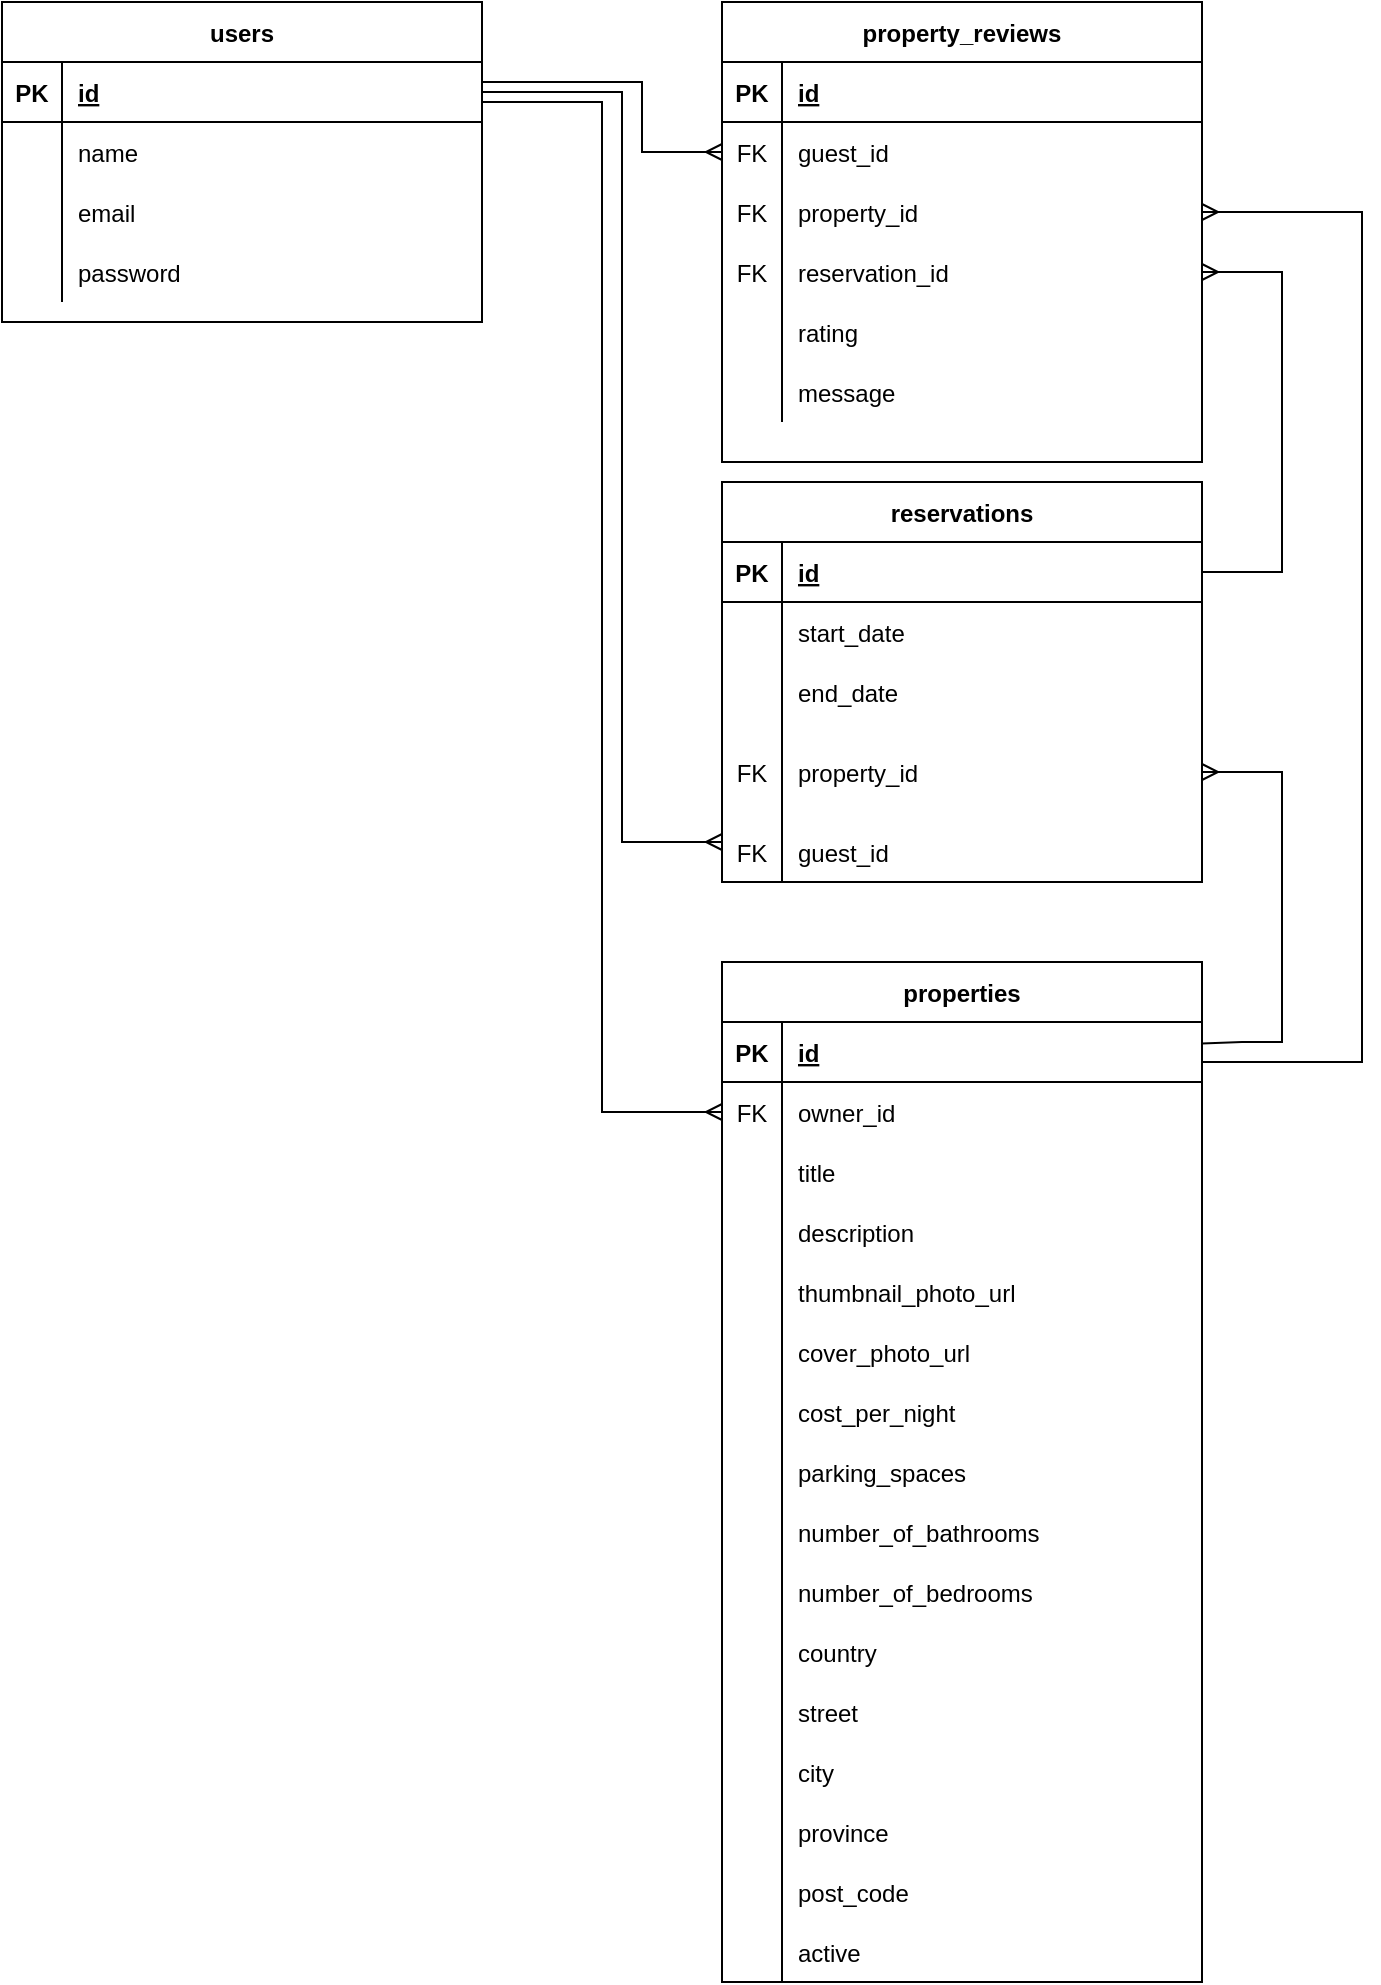 <mxfile version="16.2.2" type="device"><diagram id="R2lEEEUBdFMjLlhIrx00" name="Page-1"><mxGraphModel dx="666" dy="701" grid="1" gridSize="10" guides="1" tooltips="1" connect="1" arrows="1" fold="1" page="1" pageScale="1" pageWidth="850" pageHeight="1100" math="0" shadow="0" extFonts="Permanent Marker^https://fonts.googleapis.com/css?family=Permanent+Marker"><root><mxCell id="0"/><mxCell id="1" parent="0"/><mxCell id="C-vyLk0tnHw3VtMMgP7b-23" value="users" style="shape=table;startSize=30;container=1;collapsible=1;childLayout=tableLayout;fixedRows=1;rowLines=0;fontStyle=1;align=center;resizeLast=1;" parent="1" vertex="1"><mxGeometry x="80" y="40" width="240" height="160" as="geometry"/></mxCell><mxCell id="C-vyLk0tnHw3VtMMgP7b-24" value="" style="shape=partialRectangle;collapsible=0;dropTarget=0;pointerEvents=0;fillColor=none;points=[[0,0.5],[1,0.5]];portConstraint=eastwest;top=0;left=0;right=0;bottom=1;" parent="C-vyLk0tnHw3VtMMgP7b-23" vertex="1"><mxGeometry y="30" width="240" height="30" as="geometry"/></mxCell><mxCell id="C-vyLk0tnHw3VtMMgP7b-25" value="PK" style="shape=partialRectangle;overflow=hidden;connectable=0;fillColor=none;top=0;left=0;bottom=0;right=0;fontStyle=1;" parent="C-vyLk0tnHw3VtMMgP7b-24" vertex="1"><mxGeometry width="30" height="30" as="geometry"><mxRectangle width="30" height="30" as="alternateBounds"/></mxGeometry></mxCell><mxCell id="C-vyLk0tnHw3VtMMgP7b-26" value="id" style="shape=partialRectangle;overflow=hidden;connectable=0;fillColor=none;top=0;left=0;bottom=0;right=0;align=left;spacingLeft=6;fontStyle=5;" parent="C-vyLk0tnHw3VtMMgP7b-24" vertex="1"><mxGeometry x="30" width="210" height="30" as="geometry"><mxRectangle width="210" height="30" as="alternateBounds"/></mxGeometry></mxCell><mxCell id="C-vyLk0tnHw3VtMMgP7b-27" value="" style="shape=partialRectangle;collapsible=0;dropTarget=0;pointerEvents=0;fillColor=none;points=[[0,0.5],[1,0.5]];portConstraint=eastwest;top=0;left=0;right=0;bottom=0;" parent="C-vyLk0tnHw3VtMMgP7b-23" vertex="1"><mxGeometry y="60" width="240" height="30" as="geometry"/></mxCell><mxCell id="C-vyLk0tnHw3VtMMgP7b-28" value="" style="shape=partialRectangle;overflow=hidden;connectable=0;fillColor=none;top=0;left=0;bottom=0;right=0;" parent="C-vyLk0tnHw3VtMMgP7b-27" vertex="1"><mxGeometry width="30" height="30" as="geometry"><mxRectangle width="30" height="30" as="alternateBounds"/></mxGeometry></mxCell><mxCell id="C-vyLk0tnHw3VtMMgP7b-29" value="name" style="shape=partialRectangle;overflow=hidden;connectable=0;fillColor=none;top=0;left=0;bottom=0;right=0;align=left;spacingLeft=6;" parent="C-vyLk0tnHw3VtMMgP7b-27" vertex="1"><mxGeometry x="30" width="210" height="30" as="geometry"><mxRectangle width="210" height="30" as="alternateBounds"/></mxGeometry></mxCell><mxCell id="GCXoE9J_zPrUdsCp3kaU-1" value="" style="shape=partialRectangle;collapsible=0;dropTarget=0;pointerEvents=0;fillColor=none;points=[[0,0.5],[1,0.5]];portConstraint=eastwest;top=0;left=0;right=0;bottom=0;" parent="C-vyLk0tnHw3VtMMgP7b-23" vertex="1"><mxGeometry y="90" width="240" height="30" as="geometry"/></mxCell><mxCell id="GCXoE9J_zPrUdsCp3kaU-2" value="" style="shape=partialRectangle;overflow=hidden;connectable=0;fillColor=none;top=0;left=0;bottom=0;right=0;" parent="GCXoE9J_zPrUdsCp3kaU-1" vertex="1"><mxGeometry width="30" height="30" as="geometry"><mxRectangle width="30" height="30" as="alternateBounds"/></mxGeometry></mxCell><mxCell id="GCXoE9J_zPrUdsCp3kaU-3" value="email" style="shape=partialRectangle;overflow=hidden;connectable=0;fillColor=none;top=0;left=0;bottom=0;right=0;align=left;spacingLeft=6;" parent="GCXoE9J_zPrUdsCp3kaU-1" vertex="1"><mxGeometry x="30" width="210" height="30" as="geometry"><mxRectangle width="210" height="30" as="alternateBounds"/></mxGeometry></mxCell><mxCell id="GCXoE9J_zPrUdsCp3kaU-4" value="" style="shape=partialRectangle;collapsible=0;dropTarget=0;pointerEvents=0;fillColor=none;points=[[0,0.5],[1,0.5]];portConstraint=eastwest;top=0;left=0;right=0;bottom=0;" parent="C-vyLk0tnHw3VtMMgP7b-23" vertex="1"><mxGeometry y="120" width="240" height="30" as="geometry"/></mxCell><mxCell id="GCXoE9J_zPrUdsCp3kaU-5" value="" style="shape=partialRectangle;overflow=hidden;connectable=0;fillColor=none;top=0;left=0;bottom=0;right=0;" parent="GCXoE9J_zPrUdsCp3kaU-4" vertex="1"><mxGeometry width="30" height="30" as="geometry"><mxRectangle width="30" height="30" as="alternateBounds"/></mxGeometry></mxCell><mxCell id="GCXoE9J_zPrUdsCp3kaU-6" value="password" style="shape=partialRectangle;overflow=hidden;connectable=0;fillColor=none;top=0;left=0;bottom=0;right=0;align=left;spacingLeft=6;" parent="GCXoE9J_zPrUdsCp3kaU-4" vertex="1"><mxGeometry x="30" width="210" height="30" as="geometry"><mxRectangle width="210" height="30" as="alternateBounds"/></mxGeometry></mxCell><mxCell id="GCXoE9J_zPrUdsCp3kaU-80" value="property_reviews" style="shape=table;startSize=30;container=1;collapsible=1;childLayout=tableLayout;fixedRows=1;rowLines=0;fontStyle=1;align=center;resizeLast=1;" parent="1" vertex="1"><mxGeometry x="440" y="40" width="240" height="230" as="geometry"/></mxCell><mxCell id="GCXoE9J_zPrUdsCp3kaU-81" value="" style="shape=partialRectangle;collapsible=0;dropTarget=0;pointerEvents=0;fillColor=none;points=[[0,0.5],[1,0.5]];portConstraint=eastwest;top=0;left=0;right=0;bottom=1;" parent="GCXoE9J_zPrUdsCp3kaU-80" vertex="1"><mxGeometry y="30" width="240" height="30" as="geometry"/></mxCell><mxCell id="GCXoE9J_zPrUdsCp3kaU-82" value="PK" style="shape=partialRectangle;overflow=hidden;connectable=0;fillColor=none;top=0;left=0;bottom=0;right=0;fontStyle=1;" parent="GCXoE9J_zPrUdsCp3kaU-81" vertex="1"><mxGeometry width="30" height="30" as="geometry"><mxRectangle width="30" height="30" as="alternateBounds"/></mxGeometry></mxCell><mxCell id="GCXoE9J_zPrUdsCp3kaU-83" value="id" style="shape=partialRectangle;overflow=hidden;connectable=0;fillColor=none;top=0;left=0;bottom=0;right=0;align=left;spacingLeft=6;fontStyle=5;" parent="GCXoE9J_zPrUdsCp3kaU-81" vertex="1"><mxGeometry x="30" width="210" height="30" as="geometry"><mxRectangle width="210" height="30" as="alternateBounds"/></mxGeometry></mxCell><mxCell id="GCXoE9J_zPrUdsCp3kaU-87" value="" style="shape=partialRectangle;collapsible=0;dropTarget=0;pointerEvents=0;fillColor=none;points=[[0,0.5],[1,0.5]];portConstraint=eastwest;top=0;left=0;right=0;bottom=0;" parent="GCXoE9J_zPrUdsCp3kaU-80" vertex="1"><mxGeometry y="60" width="240" height="30" as="geometry"/></mxCell><mxCell id="GCXoE9J_zPrUdsCp3kaU-88" value="FK" style="shape=partialRectangle;overflow=hidden;connectable=0;fillColor=none;top=0;left=0;bottom=0;right=0;" parent="GCXoE9J_zPrUdsCp3kaU-87" vertex="1"><mxGeometry width="30" height="30" as="geometry"><mxRectangle width="30" height="30" as="alternateBounds"/></mxGeometry></mxCell><mxCell id="GCXoE9J_zPrUdsCp3kaU-89" value="guest_id" style="shape=partialRectangle;overflow=hidden;connectable=0;fillColor=none;top=0;left=0;bottom=0;right=0;align=left;spacingLeft=6;" parent="GCXoE9J_zPrUdsCp3kaU-87" vertex="1"><mxGeometry x="30" width="210" height="30" as="geometry"><mxRectangle width="210" height="30" as="alternateBounds"/></mxGeometry></mxCell><mxCell id="GCXoE9J_zPrUdsCp3kaU-101" value="" style="shape=partialRectangle;collapsible=0;dropTarget=0;pointerEvents=0;fillColor=none;points=[[0,0.5],[1,0.5]];portConstraint=eastwest;top=0;left=0;right=0;bottom=0;" parent="GCXoE9J_zPrUdsCp3kaU-80" vertex="1"><mxGeometry y="90" width="240" height="30" as="geometry"/></mxCell><mxCell id="GCXoE9J_zPrUdsCp3kaU-102" value="FK" style="shape=partialRectangle;overflow=hidden;connectable=0;fillColor=none;top=0;left=0;bottom=0;right=0;" parent="GCXoE9J_zPrUdsCp3kaU-101" vertex="1"><mxGeometry width="30" height="30" as="geometry"><mxRectangle width="30" height="30" as="alternateBounds"/></mxGeometry></mxCell><mxCell id="GCXoE9J_zPrUdsCp3kaU-103" value="property_id" style="shape=partialRectangle;overflow=hidden;connectable=0;fillColor=none;top=0;left=0;bottom=0;right=0;align=left;spacingLeft=6;" parent="GCXoE9J_zPrUdsCp3kaU-101" vertex="1"><mxGeometry x="30" width="210" height="30" as="geometry"><mxRectangle width="210" height="30" as="alternateBounds"/></mxGeometry></mxCell><mxCell id="GCXoE9J_zPrUdsCp3kaU-90" value="" style="shape=partialRectangle;collapsible=0;dropTarget=0;pointerEvents=0;fillColor=none;points=[[0,0.5],[1,0.5]];portConstraint=eastwest;top=0;left=0;right=0;bottom=0;" parent="GCXoE9J_zPrUdsCp3kaU-80" vertex="1"><mxGeometry y="120" width="240" height="30" as="geometry"/></mxCell><mxCell id="GCXoE9J_zPrUdsCp3kaU-91" value="FK" style="shape=partialRectangle;overflow=hidden;connectable=0;fillColor=none;top=0;left=0;bottom=0;right=0;" parent="GCXoE9J_zPrUdsCp3kaU-90" vertex="1"><mxGeometry width="30" height="30" as="geometry"><mxRectangle width="30" height="30" as="alternateBounds"/></mxGeometry></mxCell><mxCell id="GCXoE9J_zPrUdsCp3kaU-92" value="reservation_id" style="shape=partialRectangle;overflow=hidden;connectable=0;fillColor=none;top=0;left=0;bottom=0;right=0;align=left;spacingLeft=6;" parent="GCXoE9J_zPrUdsCp3kaU-90" vertex="1"><mxGeometry x="30" width="210" height="30" as="geometry"><mxRectangle width="210" height="30" as="alternateBounds"/></mxGeometry></mxCell><mxCell id="GCXoE9J_zPrUdsCp3kaU-96" value="" style="shape=partialRectangle;collapsible=0;dropTarget=0;pointerEvents=0;fillColor=none;points=[[0,0.5],[1,0.5]];portConstraint=eastwest;top=0;left=0;right=0;bottom=0;" parent="GCXoE9J_zPrUdsCp3kaU-80" vertex="1"><mxGeometry y="150" width="240" height="30" as="geometry"/></mxCell><mxCell id="GCXoE9J_zPrUdsCp3kaU-97" value="" style="shape=partialRectangle;overflow=hidden;connectable=0;fillColor=none;top=0;left=0;bottom=0;right=0;" parent="GCXoE9J_zPrUdsCp3kaU-96" vertex="1"><mxGeometry width="30" height="30" as="geometry"><mxRectangle width="30" height="30" as="alternateBounds"/></mxGeometry></mxCell><mxCell id="GCXoE9J_zPrUdsCp3kaU-98" value="rating" style="shape=partialRectangle;overflow=hidden;connectable=0;fillColor=none;top=0;left=0;bottom=0;right=0;align=left;spacingLeft=6;" parent="GCXoE9J_zPrUdsCp3kaU-96" vertex="1"><mxGeometry x="30" width="210" height="30" as="geometry"><mxRectangle width="210" height="30" as="alternateBounds"/></mxGeometry></mxCell><mxCell id="GCXoE9J_zPrUdsCp3kaU-93" value="" style="shape=partialRectangle;collapsible=0;dropTarget=0;pointerEvents=0;fillColor=none;points=[[0,0.5],[1,0.5]];portConstraint=eastwest;top=0;left=0;right=0;bottom=0;" parent="GCXoE9J_zPrUdsCp3kaU-80" vertex="1"><mxGeometry y="180" width="240" height="30" as="geometry"/></mxCell><mxCell id="GCXoE9J_zPrUdsCp3kaU-94" value="" style="shape=partialRectangle;overflow=hidden;connectable=0;fillColor=none;top=0;left=0;bottom=0;right=0;" parent="GCXoE9J_zPrUdsCp3kaU-93" vertex="1"><mxGeometry width="30" height="30" as="geometry"><mxRectangle width="30" height="30" as="alternateBounds"/></mxGeometry></mxCell><mxCell id="GCXoE9J_zPrUdsCp3kaU-95" value="message" style="shape=partialRectangle;overflow=hidden;connectable=0;fillColor=none;top=0;left=0;bottom=0;right=0;align=left;spacingLeft=6;" parent="GCXoE9J_zPrUdsCp3kaU-93" vertex="1"><mxGeometry x="30" width="210" height="30" as="geometry"><mxRectangle width="210" height="30" as="alternateBounds"/></mxGeometry></mxCell><mxCell id="GCXoE9J_zPrUdsCp3kaU-32" value="reservations" style="shape=table;startSize=30;container=1;collapsible=1;childLayout=tableLayout;fixedRows=1;rowLines=0;fontStyle=1;align=center;resizeLast=1;" parent="1" vertex="1"><mxGeometry x="440" y="280" width="240" height="200" as="geometry"/></mxCell><mxCell id="GCXoE9J_zPrUdsCp3kaU-33" value="" style="shape=partialRectangle;collapsible=0;dropTarget=0;pointerEvents=0;fillColor=none;points=[[0,0.5],[1,0.5]];portConstraint=eastwest;top=0;left=0;right=0;bottom=1;" parent="GCXoE9J_zPrUdsCp3kaU-32" vertex="1"><mxGeometry y="30" width="240" height="30" as="geometry"/></mxCell><mxCell id="GCXoE9J_zPrUdsCp3kaU-34" value="PK" style="shape=partialRectangle;overflow=hidden;connectable=0;fillColor=none;top=0;left=0;bottom=0;right=0;fontStyle=1;" parent="GCXoE9J_zPrUdsCp3kaU-33" vertex="1"><mxGeometry width="30" height="30" as="geometry"><mxRectangle width="30" height="30" as="alternateBounds"/></mxGeometry></mxCell><mxCell id="GCXoE9J_zPrUdsCp3kaU-35" value="id" style="shape=partialRectangle;overflow=hidden;connectable=0;fillColor=none;top=0;left=0;bottom=0;right=0;align=left;spacingLeft=6;fontStyle=5;" parent="GCXoE9J_zPrUdsCp3kaU-33" vertex="1"><mxGeometry x="30" width="210" height="30" as="geometry"><mxRectangle width="210" height="30" as="alternateBounds"/></mxGeometry></mxCell><mxCell id="GCXoE9J_zPrUdsCp3kaU-36" value="" style="shape=partialRectangle;collapsible=0;dropTarget=0;pointerEvents=0;fillColor=none;points=[[0,0.5],[1,0.5]];portConstraint=eastwest;top=0;left=0;right=0;bottom=0;" parent="GCXoE9J_zPrUdsCp3kaU-32" vertex="1"><mxGeometry y="60" width="240" height="30" as="geometry"/></mxCell><mxCell id="GCXoE9J_zPrUdsCp3kaU-37" value="" style="shape=partialRectangle;overflow=hidden;connectable=0;fillColor=none;top=0;left=0;bottom=0;right=0;" parent="GCXoE9J_zPrUdsCp3kaU-36" vertex="1"><mxGeometry width="30" height="30" as="geometry"><mxRectangle width="30" height="30" as="alternateBounds"/></mxGeometry></mxCell><mxCell id="GCXoE9J_zPrUdsCp3kaU-38" value="start_date" style="shape=partialRectangle;overflow=hidden;connectable=0;fillColor=none;top=0;left=0;bottom=0;right=0;align=left;spacingLeft=6;" parent="GCXoE9J_zPrUdsCp3kaU-36" vertex="1"><mxGeometry x="30" width="210" height="30" as="geometry"><mxRectangle width="210" height="30" as="alternateBounds"/></mxGeometry></mxCell><mxCell id="GCXoE9J_zPrUdsCp3kaU-39" value="" style="shape=partialRectangle;collapsible=0;dropTarget=0;pointerEvents=0;fillColor=none;points=[[0,0.5],[1,0.5]];portConstraint=eastwest;top=0;left=0;right=0;bottom=0;" parent="GCXoE9J_zPrUdsCp3kaU-32" vertex="1"><mxGeometry y="90" width="240" height="30" as="geometry"/></mxCell><mxCell id="GCXoE9J_zPrUdsCp3kaU-40" value="" style="shape=partialRectangle;overflow=hidden;connectable=0;fillColor=none;top=0;left=0;bottom=0;right=0;" parent="GCXoE9J_zPrUdsCp3kaU-39" vertex="1"><mxGeometry width="30" height="30" as="geometry"><mxRectangle width="30" height="30" as="alternateBounds"/></mxGeometry></mxCell><mxCell id="GCXoE9J_zPrUdsCp3kaU-41" value="end_date" style="shape=partialRectangle;overflow=hidden;connectable=0;fillColor=none;top=0;left=0;bottom=0;right=0;align=left;spacingLeft=6;" parent="GCXoE9J_zPrUdsCp3kaU-39" vertex="1"><mxGeometry x="30" width="210" height="30" as="geometry"><mxRectangle width="210" height="30" as="alternateBounds"/></mxGeometry></mxCell><mxCell id="GCXoE9J_zPrUdsCp3kaU-74" value="" style="shape=partialRectangle;collapsible=0;dropTarget=0;pointerEvents=0;fillColor=none;points=[[0,0.5],[1,0.5]];portConstraint=eastwest;top=0;left=0;right=0;bottom=0;" parent="GCXoE9J_zPrUdsCp3kaU-32" vertex="1"><mxGeometry y="120" width="240" height="50" as="geometry"/></mxCell><mxCell id="GCXoE9J_zPrUdsCp3kaU-75" value="FK" style="shape=partialRectangle;overflow=hidden;connectable=0;fillColor=none;top=0;left=0;bottom=0;right=0;" parent="GCXoE9J_zPrUdsCp3kaU-74" vertex="1"><mxGeometry width="30" height="50" as="geometry"><mxRectangle width="30" height="50" as="alternateBounds"/></mxGeometry></mxCell><mxCell id="GCXoE9J_zPrUdsCp3kaU-76" value="property_id" style="shape=partialRectangle;overflow=hidden;connectable=0;fillColor=none;top=0;left=0;bottom=0;right=0;align=left;spacingLeft=6;" parent="GCXoE9J_zPrUdsCp3kaU-74" vertex="1"><mxGeometry x="30" width="210" height="50" as="geometry"><mxRectangle width="210" height="50" as="alternateBounds"/></mxGeometry></mxCell><mxCell id="GCXoE9J_zPrUdsCp3kaU-42" value="" style="shape=partialRectangle;collapsible=0;dropTarget=0;pointerEvents=0;fillColor=none;points=[[0,0.5],[1,0.5]];portConstraint=eastwest;top=0;left=0;right=0;bottom=0;" parent="GCXoE9J_zPrUdsCp3kaU-32" vertex="1"><mxGeometry y="170" width="240" height="30" as="geometry"/></mxCell><mxCell id="GCXoE9J_zPrUdsCp3kaU-43" value="FK" style="shape=partialRectangle;overflow=hidden;connectable=0;fillColor=none;top=0;left=0;bottom=0;right=0;" parent="GCXoE9J_zPrUdsCp3kaU-42" vertex="1"><mxGeometry width="30" height="30" as="geometry"><mxRectangle width="30" height="30" as="alternateBounds"/></mxGeometry></mxCell><mxCell id="GCXoE9J_zPrUdsCp3kaU-44" value="guest_id" style="shape=partialRectangle;overflow=hidden;connectable=0;fillColor=none;top=0;left=0;bottom=0;right=0;align=left;spacingLeft=6;" parent="GCXoE9J_zPrUdsCp3kaU-42" vertex="1"><mxGeometry x="30" width="210" height="30" as="geometry"><mxRectangle width="210" height="30" as="alternateBounds"/></mxGeometry></mxCell><mxCell id="GCXoE9J_zPrUdsCp3kaU-10" value="properties" style="shape=table;startSize=30;container=1;collapsible=1;childLayout=tableLayout;fixedRows=1;rowLines=0;fontStyle=1;align=center;resizeLast=1;" parent="1" vertex="1"><mxGeometry x="440" y="520" width="240" height="510" as="geometry"/></mxCell><mxCell id="GCXoE9J_zPrUdsCp3kaU-11" value="" style="shape=partialRectangle;collapsible=0;dropTarget=0;pointerEvents=0;fillColor=none;points=[[0,0.5],[1,0.5]];portConstraint=eastwest;top=0;left=0;right=0;bottom=1;" parent="GCXoE9J_zPrUdsCp3kaU-10" vertex="1"><mxGeometry y="30" width="240" height="30" as="geometry"/></mxCell><mxCell id="GCXoE9J_zPrUdsCp3kaU-12" value="PK" style="shape=partialRectangle;overflow=hidden;connectable=0;fillColor=none;top=0;left=0;bottom=0;right=0;fontStyle=1;" parent="GCXoE9J_zPrUdsCp3kaU-11" vertex="1"><mxGeometry width="30" height="30" as="geometry"><mxRectangle width="30" height="30" as="alternateBounds"/></mxGeometry></mxCell><mxCell id="GCXoE9J_zPrUdsCp3kaU-13" value="id" style="shape=partialRectangle;overflow=hidden;connectable=0;fillColor=none;top=0;left=0;bottom=0;right=0;align=left;spacingLeft=6;fontStyle=5;" parent="GCXoE9J_zPrUdsCp3kaU-11" vertex="1"><mxGeometry x="30" width="210" height="30" as="geometry"><mxRectangle width="210" height="30" as="alternateBounds"/></mxGeometry></mxCell><mxCell id="GCXoE9J_zPrUdsCp3kaU-63" value="" style="shape=partialRectangle;collapsible=0;dropTarget=0;pointerEvents=0;fillColor=none;points=[[0,0.5],[1,0.5]];portConstraint=eastwest;top=0;left=0;right=0;bottom=0;" parent="GCXoE9J_zPrUdsCp3kaU-10" vertex="1"><mxGeometry y="60" width="240" height="30" as="geometry"/></mxCell><mxCell id="GCXoE9J_zPrUdsCp3kaU-64" value="FK" style="shape=partialRectangle;overflow=hidden;connectable=0;fillColor=none;top=0;left=0;bottom=0;right=0;" parent="GCXoE9J_zPrUdsCp3kaU-63" vertex="1"><mxGeometry width="30" height="30" as="geometry"><mxRectangle width="30" height="30" as="alternateBounds"/></mxGeometry></mxCell><mxCell id="GCXoE9J_zPrUdsCp3kaU-65" value="owner_id" style="shape=partialRectangle;overflow=hidden;connectable=0;fillColor=none;top=0;left=0;bottom=0;right=0;align=left;spacingLeft=6;" parent="GCXoE9J_zPrUdsCp3kaU-63" vertex="1"><mxGeometry x="30" width="210" height="30" as="geometry"><mxRectangle width="210" height="30" as="alternateBounds"/></mxGeometry></mxCell><mxCell id="GCXoE9J_zPrUdsCp3kaU-14" value="" style="shape=partialRectangle;collapsible=0;dropTarget=0;pointerEvents=0;fillColor=none;points=[[0,0.5],[1,0.5]];portConstraint=eastwest;top=0;left=0;right=0;bottom=0;" parent="GCXoE9J_zPrUdsCp3kaU-10" vertex="1"><mxGeometry y="90" width="240" height="30" as="geometry"/></mxCell><mxCell id="GCXoE9J_zPrUdsCp3kaU-15" value="" style="shape=partialRectangle;overflow=hidden;connectable=0;fillColor=none;top=0;left=0;bottom=0;right=0;" parent="GCXoE9J_zPrUdsCp3kaU-14" vertex="1"><mxGeometry width="30" height="30" as="geometry"><mxRectangle width="30" height="30" as="alternateBounds"/></mxGeometry></mxCell><mxCell id="GCXoE9J_zPrUdsCp3kaU-16" value="title" style="shape=partialRectangle;overflow=hidden;connectable=0;fillColor=none;top=0;left=0;bottom=0;right=0;align=left;spacingLeft=6;" parent="GCXoE9J_zPrUdsCp3kaU-14" vertex="1"><mxGeometry x="30" width="210" height="30" as="geometry"><mxRectangle width="210" height="30" as="alternateBounds"/></mxGeometry></mxCell><mxCell id="GCXoE9J_zPrUdsCp3kaU-17" value="" style="shape=partialRectangle;collapsible=0;dropTarget=0;pointerEvents=0;fillColor=none;points=[[0,0.5],[1,0.5]];portConstraint=eastwest;top=0;left=0;right=0;bottom=0;" parent="GCXoE9J_zPrUdsCp3kaU-10" vertex="1"><mxGeometry y="120" width="240" height="30" as="geometry"/></mxCell><mxCell id="GCXoE9J_zPrUdsCp3kaU-18" value="" style="shape=partialRectangle;overflow=hidden;connectable=0;fillColor=none;top=0;left=0;bottom=0;right=0;" parent="GCXoE9J_zPrUdsCp3kaU-17" vertex="1"><mxGeometry width="30" height="30" as="geometry"><mxRectangle width="30" height="30" as="alternateBounds"/></mxGeometry></mxCell><mxCell id="GCXoE9J_zPrUdsCp3kaU-19" value="description" style="shape=partialRectangle;overflow=hidden;connectable=0;fillColor=none;top=0;left=0;bottom=0;right=0;align=left;spacingLeft=6;" parent="GCXoE9J_zPrUdsCp3kaU-17" vertex="1"><mxGeometry x="30" width="210" height="30" as="geometry"><mxRectangle width="210" height="30" as="alternateBounds"/></mxGeometry></mxCell><mxCell id="GCXoE9J_zPrUdsCp3kaU-26" value="" style="shape=partialRectangle;collapsible=0;dropTarget=0;pointerEvents=0;fillColor=none;points=[[0,0.5],[1,0.5]];portConstraint=eastwest;top=0;left=0;right=0;bottom=0;" parent="GCXoE9J_zPrUdsCp3kaU-10" vertex="1"><mxGeometry y="150" width="240" height="30" as="geometry"/></mxCell><mxCell id="GCXoE9J_zPrUdsCp3kaU-27" value="" style="shape=partialRectangle;overflow=hidden;connectable=0;fillColor=none;top=0;left=0;bottom=0;right=0;" parent="GCXoE9J_zPrUdsCp3kaU-26" vertex="1"><mxGeometry width="30" height="30" as="geometry"><mxRectangle width="30" height="30" as="alternateBounds"/></mxGeometry></mxCell><mxCell id="GCXoE9J_zPrUdsCp3kaU-28" value="thumbnail_photo_url" style="shape=partialRectangle;overflow=hidden;connectable=0;fillColor=none;top=0;left=0;bottom=0;right=0;align=left;spacingLeft=6;" parent="GCXoE9J_zPrUdsCp3kaU-26" vertex="1"><mxGeometry x="30" width="210" height="30" as="geometry"><mxRectangle width="210" height="30" as="alternateBounds"/></mxGeometry></mxCell><mxCell id="GCXoE9J_zPrUdsCp3kaU-29" value="" style="shape=partialRectangle;collapsible=0;dropTarget=0;pointerEvents=0;fillColor=none;points=[[0,0.5],[1,0.5]];portConstraint=eastwest;top=0;left=0;right=0;bottom=0;" parent="GCXoE9J_zPrUdsCp3kaU-10" vertex="1"><mxGeometry y="180" width="240" height="30" as="geometry"/></mxCell><mxCell id="GCXoE9J_zPrUdsCp3kaU-30" value="" style="shape=partialRectangle;overflow=hidden;connectable=0;fillColor=none;top=0;left=0;bottom=0;right=0;" parent="GCXoE9J_zPrUdsCp3kaU-29" vertex="1"><mxGeometry width="30" height="30" as="geometry"><mxRectangle width="30" height="30" as="alternateBounds"/></mxGeometry></mxCell><mxCell id="GCXoE9J_zPrUdsCp3kaU-31" value="cover_photo_url" style="shape=partialRectangle;overflow=hidden;connectable=0;fillColor=none;top=0;left=0;bottom=0;right=0;align=left;spacingLeft=6;" parent="GCXoE9J_zPrUdsCp3kaU-29" vertex="1"><mxGeometry x="30" width="210" height="30" as="geometry"><mxRectangle width="210" height="30" as="alternateBounds"/></mxGeometry></mxCell><mxCell id="GCXoE9J_zPrUdsCp3kaU-20" value="" style="shape=partialRectangle;collapsible=0;dropTarget=0;pointerEvents=0;fillColor=none;points=[[0,0.5],[1,0.5]];portConstraint=eastwest;top=0;left=0;right=0;bottom=0;" parent="GCXoE9J_zPrUdsCp3kaU-10" vertex="1"><mxGeometry y="210" width="240" height="30" as="geometry"/></mxCell><mxCell id="GCXoE9J_zPrUdsCp3kaU-21" value="" style="shape=partialRectangle;overflow=hidden;connectable=0;fillColor=none;top=0;left=0;bottom=0;right=0;" parent="GCXoE9J_zPrUdsCp3kaU-20" vertex="1"><mxGeometry width="30" height="30" as="geometry"><mxRectangle width="30" height="30" as="alternateBounds"/></mxGeometry></mxCell><mxCell id="GCXoE9J_zPrUdsCp3kaU-22" value="cost_per_night" style="shape=partialRectangle;overflow=hidden;connectable=0;fillColor=none;top=0;left=0;bottom=0;right=0;align=left;spacingLeft=6;" parent="GCXoE9J_zPrUdsCp3kaU-20" vertex="1"><mxGeometry x="30" width="210" height="30" as="geometry"><mxRectangle width="210" height="30" as="alternateBounds"/></mxGeometry></mxCell><mxCell id="GCXoE9J_zPrUdsCp3kaU-23" value="" style="shape=partialRectangle;collapsible=0;dropTarget=0;pointerEvents=0;fillColor=none;points=[[0,0.5],[1,0.5]];portConstraint=eastwest;top=0;left=0;right=0;bottom=0;" parent="GCXoE9J_zPrUdsCp3kaU-10" vertex="1"><mxGeometry y="240" width="240" height="30" as="geometry"/></mxCell><mxCell id="GCXoE9J_zPrUdsCp3kaU-24" value="" style="shape=partialRectangle;overflow=hidden;connectable=0;fillColor=none;top=0;left=0;bottom=0;right=0;" parent="GCXoE9J_zPrUdsCp3kaU-23" vertex="1"><mxGeometry width="30" height="30" as="geometry"><mxRectangle width="30" height="30" as="alternateBounds"/></mxGeometry></mxCell><mxCell id="GCXoE9J_zPrUdsCp3kaU-25" value="parking_spaces" style="shape=partialRectangle;overflow=hidden;connectable=0;fillColor=none;top=0;left=0;bottom=0;right=0;align=left;spacingLeft=6;" parent="GCXoE9J_zPrUdsCp3kaU-23" vertex="1"><mxGeometry x="30" width="210" height="30" as="geometry"><mxRectangle width="210" height="30" as="alternateBounds"/></mxGeometry></mxCell><mxCell id="GCXoE9J_zPrUdsCp3kaU-69" value="" style="shape=partialRectangle;collapsible=0;dropTarget=0;pointerEvents=0;fillColor=none;points=[[0,0.5],[1,0.5]];portConstraint=eastwest;top=0;left=0;right=0;bottom=0;" parent="GCXoE9J_zPrUdsCp3kaU-10" vertex="1"><mxGeometry y="270" width="240" height="30" as="geometry"/></mxCell><mxCell id="GCXoE9J_zPrUdsCp3kaU-70" value="" style="shape=partialRectangle;overflow=hidden;connectable=0;fillColor=none;top=0;left=0;bottom=0;right=0;" parent="GCXoE9J_zPrUdsCp3kaU-69" vertex="1"><mxGeometry width="30" height="30" as="geometry"><mxRectangle width="30" height="30" as="alternateBounds"/></mxGeometry></mxCell><mxCell id="GCXoE9J_zPrUdsCp3kaU-71" value="number_of_bathrooms" style="shape=partialRectangle;overflow=hidden;connectable=0;fillColor=none;top=0;left=0;bottom=0;right=0;align=left;spacingLeft=6;" parent="GCXoE9J_zPrUdsCp3kaU-69" vertex="1"><mxGeometry x="30" width="210" height="30" as="geometry"><mxRectangle width="210" height="30" as="alternateBounds"/></mxGeometry></mxCell><mxCell id="GCXoE9J_zPrUdsCp3kaU-66" value="" style="shape=partialRectangle;collapsible=0;dropTarget=0;pointerEvents=0;fillColor=none;points=[[0,0.5],[1,0.5]];portConstraint=eastwest;top=0;left=0;right=0;bottom=0;" parent="GCXoE9J_zPrUdsCp3kaU-10" vertex="1"><mxGeometry y="300" width="240" height="30" as="geometry"/></mxCell><mxCell id="GCXoE9J_zPrUdsCp3kaU-67" value="" style="shape=partialRectangle;overflow=hidden;connectable=0;fillColor=none;top=0;left=0;bottom=0;right=0;" parent="GCXoE9J_zPrUdsCp3kaU-66" vertex="1"><mxGeometry width="30" height="30" as="geometry"><mxRectangle width="30" height="30" as="alternateBounds"/></mxGeometry></mxCell><mxCell id="GCXoE9J_zPrUdsCp3kaU-68" value="number_of_bedrooms" style="shape=partialRectangle;overflow=hidden;connectable=0;fillColor=none;top=0;left=0;bottom=0;right=0;align=left;spacingLeft=6;" parent="GCXoE9J_zPrUdsCp3kaU-66" vertex="1"><mxGeometry x="30" width="210" height="30" as="geometry"><mxRectangle width="210" height="30" as="alternateBounds"/></mxGeometry></mxCell><mxCell id="GCXoE9J_zPrUdsCp3kaU-45" value="" style="shape=partialRectangle;collapsible=0;dropTarget=0;pointerEvents=0;fillColor=none;points=[[0,0.5],[1,0.5]];portConstraint=eastwest;top=0;left=0;right=0;bottom=0;" parent="GCXoE9J_zPrUdsCp3kaU-10" vertex="1"><mxGeometry y="330" width="240" height="30" as="geometry"/></mxCell><mxCell id="GCXoE9J_zPrUdsCp3kaU-46" value="" style="shape=partialRectangle;overflow=hidden;connectable=0;fillColor=none;top=0;left=0;bottom=0;right=0;" parent="GCXoE9J_zPrUdsCp3kaU-45" vertex="1"><mxGeometry width="30" height="30" as="geometry"><mxRectangle width="30" height="30" as="alternateBounds"/></mxGeometry></mxCell><mxCell id="GCXoE9J_zPrUdsCp3kaU-47" value="country" style="shape=partialRectangle;overflow=hidden;connectable=0;fillColor=none;top=0;left=0;bottom=0;right=0;align=left;spacingLeft=6;" parent="GCXoE9J_zPrUdsCp3kaU-45" vertex="1"><mxGeometry x="30" width="210" height="30" as="geometry"><mxRectangle width="210" height="30" as="alternateBounds"/></mxGeometry></mxCell><mxCell id="GCXoE9J_zPrUdsCp3kaU-48" value="" style="shape=partialRectangle;collapsible=0;dropTarget=0;pointerEvents=0;fillColor=none;points=[[0,0.5],[1,0.5]];portConstraint=eastwest;top=0;left=0;right=0;bottom=0;" parent="GCXoE9J_zPrUdsCp3kaU-10" vertex="1"><mxGeometry y="360" width="240" height="30" as="geometry"/></mxCell><mxCell id="GCXoE9J_zPrUdsCp3kaU-49" value="" style="shape=partialRectangle;overflow=hidden;connectable=0;fillColor=none;top=0;left=0;bottom=0;right=0;" parent="GCXoE9J_zPrUdsCp3kaU-48" vertex="1"><mxGeometry width="30" height="30" as="geometry"><mxRectangle width="30" height="30" as="alternateBounds"/></mxGeometry></mxCell><mxCell id="GCXoE9J_zPrUdsCp3kaU-50" value="street" style="shape=partialRectangle;overflow=hidden;connectable=0;fillColor=none;top=0;left=0;bottom=0;right=0;align=left;spacingLeft=6;" parent="GCXoE9J_zPrUdsCp3kaU-48" vertex="1"><mxGeometry x="30" width="210" height="30" as="geometry"><mxRectangle width="210" height="30" as="alternateBounds"/></mxGeometry></mxCell><mxCell id="GCXoE9J_zPrUdsCp3kaU-51" value="" style="shape=partialRectangle;collapsible=0;dropTarget=0;pointerEvents=0;fillColor=none;points=[[0,0.5],[1,0.5]];portConstraint=eastwest;top=0;left=0;right=0;bottom=0;" parent="GCXoE9J_zPrUdsCp3kaU-10" vertex="1"><mxGeometry y="390" width="240" height="30" as="geometry"/></mxCell><mxCell id="GCXoE9J_zPrUdsCp3kaU-52" value="" style="shape=partialRectangle;overflow=hidden;connectable=0;fillColor=none;top=0;left=0;bottom=0;right=0;" parent="GCXoE9J_zPrUdsCp3kaU-51" vertex="1"><mxGeometry width="30" height="30" as="geometry"><mxRectangle width="30" height="30" as="alternateBounds"/></mxGeometry></mxCell><mxCell id="GCXoE9J_zPrUdsCp3kaU-53" value="city" style="shape=partialRectangle;overflow=hidden;connectable=0;fillColor=none;top=0;left=0;bottom=0;right=0;align=left;spacingLeft=6;" parent="GCXoE9J_zPrUdsCp3kaU-51" vertex="1"><mxGeometry x="30" width="210" height="30" as="geometry"><mxRectangle width="210" height="30" as="alternateBounds"/></mxGeometry></mxCell><mxCell id="GCXoE9J_zPrUdsCp3kaU-54" value="" style="shape=partialRectangle;collapsible=0;dropTarget=0;pointerEvents=0;fillColor=none;points=[[0,0.5],[1,0.5]];portConstraint=eastwest;top=0;left=0;right=0;bottom=0;" parent="GCXoE9J_zPrUdsCp3kaU-10" vertex="1"><mxGeometry y="420" width="240" height="30" as="geometry"/></mxCell><mxCell id="GCXoE9J_zPrUdsCp3kaU-55" value="" style="shape=partialRectangle;overflow=hidden;connectable=0;fillColor=none;top=0;left=0;bottom=0;right=0;" parent="GCXoE9J_zPrUdsCp3kaU-54" vertex="1"><mxGeometry width="30" height="30" as="geometry"><mxRectangle width="30" height="30" as="alternateBounds"/></mxGeometry></mxCell><mxCell id="GCXoE9J_zPrUdsCp3kaU-56" value="province" style="shape=partialRectangle;overflow=hidden;connectable=0;fillColor=none;top=0;left=0;bottom=0;right=0;align=left;spacingLeft=6;" parent="GCXoE9J_zPrUdsCp3kaU-54" vertex="1"><mxGeometry x="30" width="210" height="30" as="geometry"><mxRectangle width="210" height="30" as="alternateBounds"/></mxGeometry></mxCell><mxCell id="GCXoE9J_zPrUdsCp3kaU-57" value="" style="shape=partialRectangle;collapsible=0;dropTarget=0;pointerEvents=0;fillColor=none;points=[[0,0.5],[1,0.5]];portConstraint=eastwest;top=0;left=0;right=0;bottom=0;" parent="GCXoE9J_zPrUdsCp3kaU-10" vertex="1"><mxGeometry y="450" width="240" height="30" as="geometry"/></mxCell><mxCell id="GCXoE9J_zPrUdsCp3kaU-58" value="" style="shape=partialRectangle;overflow=hidden;connectable=0;fillColor=none;top=0;left=0;bottom=0;right=0;" parent="GCXoE9J_zPrUdsCp3kaU-57" vertex="1"><mxGeometry width="30" height="30" as="geometry"><mxRectangle width="30" height="30" as="alternateBounds"/></mxGeometry></mxCell><mxCell id="GCXoE9J_zPrUdsCp3kaU-59" value="post_code" style="shape=partialRectangle;overflow=hidden;connectable=0;fillColor=none;top=0;left=0;bottom=0;right=0;align=left;spacingLeft=6;" parent="GCXoE9J_zPrUdsCp3kaU-57" vertex="1"><mxGeometry x="30" width="210" height="30" as="geometry"><mxRectangle width="210" height="30" as="alternateBounds"/></mxGeometry></mxCell><mxCell id="GCXoE9J_zPrUdsCp3kaU-60" value="" style="shape=partialRectangle;collapsible=0;dropTarget=0;pointerEvents=0;fillColor=none;points=[[0,0.5],[1,0.5]];portConstraint=eastwest;top=0;left=0;right=0;bottom=0;" parent="GCXoE9J_zPrUdsCp3kaU-10" vertex="1"><mxGeometry y="480" width="240" height="30" as="geometry"/></mxCell><mxCell id="GCXoE9J_zPrUdsCp3kaU-61" value="" style="shape=partialRectangle;overflow=hidden;connectable=0;fillColor=none;top=0;left=0;bottom=0;right=0;" parent="GCXoE9J_zPrUdsCp3kaU-60" vertex="1"><mxGeometry width="30" height="30" as="geometry"><mxRectangle width="30" height="30" as="alternateBounds"/></mxGeometry></mxCell><mxCell id="GCXoE9J_zPrUdsCp3kaU-62" value="active" style="shape=partialRectangle;overflow=hidden;connectable=0;fillColor=none;top=0;left=0;bottom=0;right=0;align=left;spacingLeft=6;" parent="GCXoE9J_zPrUdsCp3kaU-60" vertex="1"><mxGeometry x="30" width="210" height="30" as="geometry"><mxRectangle width="210" height="30" as="alternateBounds"/></mxGeometry></mxCell><mxCell id="GCXoE9J_zPrUdsCp3kaU-73" value="" style="edgeStyle=orthogonalEdgeStyle;fontSize=12;html=1;endArrow=ERmany;rounded=0;" parent="1" source="C-vyLk0tnHw3VtMMgP7b-24" target="GCXoE9J_zPrUdsCp3kaU-63" edge="1"><mxGeometry width="100" height="100" relative="1" as="geometry"><mxPoint x="370" y="70" as="sourcePoint"/><mxPoint x="270" y="380" as="targetPoint"/><Array as="points"><mxPoint x="380" y="90"/><mxPoint x="380" y="595"/></Array></mxGeometry></mxCell><mxCell id="GCXoE9J_zPrUdsCp3kaU-99" value="" style="edgeStyle=orthogonalEdgeStyle;fontSize=12;html=1;endArrow=ERmany;rounded=0;" parent="1" source="C-vyLk0tnHw3VtMMgP7b-24" target="GCXoE9J_zPrUdsCp3kaU-87" edge="1"><mxGeometry width="100" height="100" relative="1" as="geometry"><mxPoint x="330" y="95" as="sourcePoint"/><mxPoint x="450" y="365" as="targetPoint"/><Array as="points"><mxPoint x="400" y="80"/><mxPoint x="400" y="115"/></Array></mxGeometry></mxCell><mxCell id="GCXoE9J_zPrUdsCp3kaU-100" value="" style="edgeStyle=orthogonalEdgeStyle;fontSize=12;html=1;endArrow=ERmany;rounded=0;" parent="1" source="GCXoE9J_zPrUdsCp3kaU-33" target="GCXoE9J_zPrUdsCp3kaU-90" edge="1"><mxGeometry width="100" height="100" relative="1" as="geometry"><mxPoint x="330" y="95" as="sourcePoint"/><mxPoint x="330" y="355" as="targetPoint"/><Array as="points"><mxPoint x="720" y="325"/><mxPoint x="720" y="175"/></Array></mxGeometry></mxCell><mxCell id="GCXoE9J_zPrUdsCp3kaU-78" value="" style="fontSize=12;html=1;endArrow=ERmany;rounded=0;" parent="1" source="GCXoE9J_zPrUdsCp3kaU-11" target="GCXoE9J_zPrUdsCp3kaU-74" edge="1"><mxGeometry width="100" height="100" relative="1" as="geometry"><mxPoint x="760" y="300" as="sourcePoint"/><mxPoint x="660" y="360" as="targetPoint"/><Array as="points"><mxPoint x="700" y="560"/><mxPoint x="720" y="560"/><mxPoint x="720" y="425"/></Array></mxGeometry></mxCell><mxCell id="GCXoE9J_zPrUdsCp3kaU-104" value="" style="edgeStyle=orthogonalEdgeStyle;fontSize=12;html=1;endArrow=ERmany;rounded=0;" parent="1" source="GCXoE9J_zPrUdsCp3kaU-11" target="GCXoE9J_zPrUdsCp3kaU-101" edge="1"><mxGeometry width="100" height="100" relative="1" as="geometry"><mxPoint x="690" y="575" as="sourcePoint"/><mxPoint x="690" y="465" as="targetPoint"/><Array as="points"><mxPoint x="760" y="570"/><mxPoint x="760" y="145"/></Array></mxGeometry></mxCell><mxCell id="GCXoE9J_zPrUdsCp3kaU-79" value="" style="edgeStyle=orthogonalEdgeStyle;fontSize=12;html=1;endArrow=ERmany;rounded=0;" parent="1" source="C-vyLk0tnHw3VtMMgP7b-24" target="GCXoE9J_zPrUdsCp3kaU-42" edge="1"><mxGeometry width="100" height="100" relative="1" as="geometry"><mxPoint x="360" y="190" as="sourcePoint"/><mxPoint x="760" y="450" as="targetPoint"/><Array as="points"><mxPoint x="390" y="85"/><mxPoint x="390" y="460"/></Array></mxGeometry></mxCell></root></mxGraphModel></diagram></mxfile>